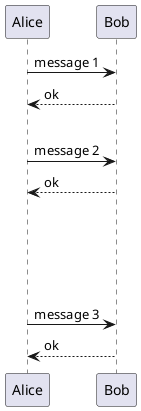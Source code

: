 '
'Basics: Space
'
'You can use ||| to indicate some spacing in the diagram.
'It is also possible to specify a number of pixel to be used.
'
'|||: spacing
'||100||: 100 pixel
'

@startuml
Alice -> Bob: message 1
Bob --> Alice: ok
|||

Alice -> Bob: message 2
Bob --> Alice: ok
||100||

Alice -> Bob: message 3
Bob --> Alice: ok
@enduml